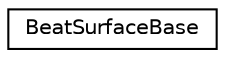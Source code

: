 digraph "Graphical Class Hierarchy"
{
  edge [fontname="Helvetica",fontsize="10",labelfontname="Helvetica",labelfontsize="10"];
  node [fontname="Helvetica",fontsize="10",shape=record];
  rankdir="LR";
  Node1 [label="BeatSurfaceBase",height=0.2,width=0.4,color="black", fillcolor="white", style="filled",URL="$de/dc2/class_beat_surface_base.html"];
}
